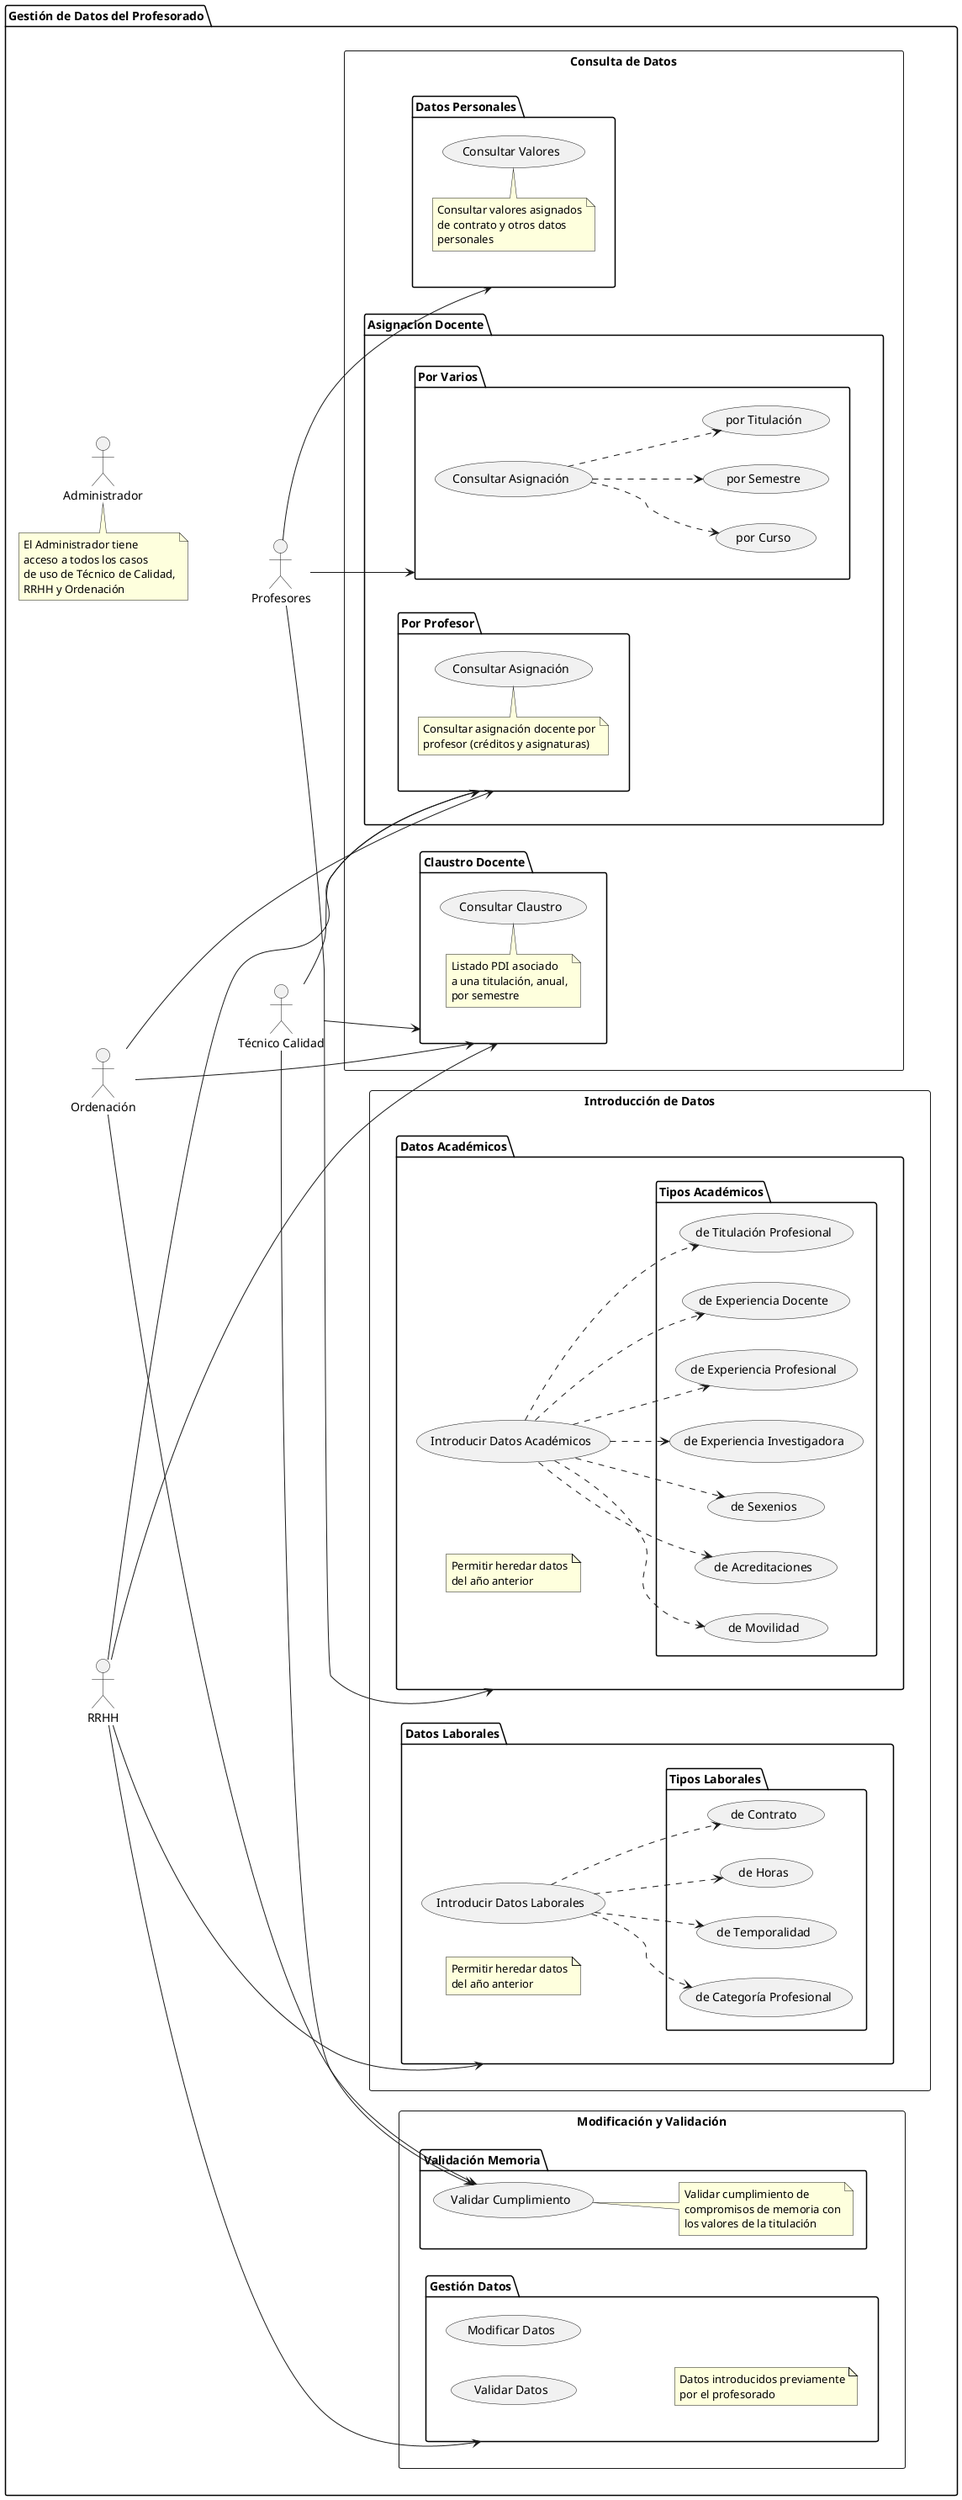 @startuml
left to right direction

package "Gestión de Datos del Profesorado" {
    actor "Profesores" as prof
    actor "Ordenación" as ord
    actor "Técnico Calidad" as tec
    actor "RRHH" as rrhh
    actor "Administrador" as admin
    
    together {
        rectangle "Introducción de Datos" {
            package "Datos Académicos" as datosAcadPackage {
                usecase "Introducir Datos Académicos" as datosAcad
                
                package "Tipos Académicos" {
                    usecase "de Experiencia Docente" as expDoc
                    usecase "de Experiencia Profesional" as expProf
                    usecase "de Experiencia Investigadora" as expInv
                    usecase "de Sexenios" as sexenios
                    usecase "de Acreditaciones" as acred
                    usecase "de Movilidad" as mov
                    usecase "de Titulación Profesional" as titProf
                }
                note "Permitir heredar datos\ndel año anterior" as notaDatosAcad
            }
            
            package "Datos Laborales" as datosLabPackage {
                usecase "Introducir Datos Laborales" as datosLab
                
                package "Tipos Laborales" {
                    usecase "de Contrato" as contrato
                    usecase "de Horas" as horas
                    usecase "de Temporalidad" as temp
                    usecase "de Categoría Profesional" as catProf
                }
                note "Permitir heredar datos\ndel año anterior" as notaDatosLab
            }
        }
        
        rectangle "Consulta de Datos" {
            package "Datos Personales" as datosPersonalesPackage {
                usecase "Consultar Valores" as consultaValores
                note top of consultaValores
                    Consultar valores asignados
                    de contrato y otros datos
                    personales
                end note
            }
            
            package "Asignacion Docente" as asignacionesDocentesPackage {
                together {
                    package "Por Varios" as porVarPackage {
                        usecase "Consultar Asignación" as consAsig
                        usecase "por Titulación" as porTit
                        usecase "por Curso" as porCurso
                        usecase "por Semestre" as porSem
                    }

                    package "Por Profesor" as porProfPackage {
                        usecase "Consultar Asignación" as consProf
                        note top of consProf
                            Consultar asignación docente por
                            profesor (créditos y asignaturas)
                        end note
                    }
                }
            }
            
            package "Claustro Docente" as claustroPackage {
                usecase "Consultar Claustro" as consClaustro
                note top of consClaustro
                    Listado PDI asociado
                    a una titulación, anual,
                    por semestre
                end note
            }
        }
        
        rectangle "Modificación y Validación" {
            package "Gestión Datos" as gestDatosPackage {
                usecase "Validar Datos"
                usecase "Modificar Datos"
                note "Datos introducidos previamente\npor el profesorado" as notaGestDatos
            }
            
            package "Validación Memoria" as valMemPackage {
                usecase "Validar Cumplimiento" as valCumpli1
                note right 
                    Validar cumplimiento de
                    compromisos de memoria con
                    los valores de la titulación
                end note
            }
        }
    }
    
    ' Relaciones de datos académicos
    datosAcad ..> expDoc
    datosAcad ..> expProf
    datosAcad ..> expInv
    datosAcad ..> sexenios
    datosAcad ..> acred
    datosAcad ..> mov
    datosAcad ..> titProf
    
    ' Relaciones de datos laborales
    datosLab ..> contrato
    datosLab ..> horas
    datosLab ..> temp
    datosLab ..> catProf
    
    ' Relaciones de asignación por asignatura
    consAsig ..> porTit
    consAsig ..> porCurso
    consAsig ..> porSem
    
    ' Relaciones de actores
    prof --> datosAcadPackage
    prof --> datosPersonalesPackage
    prof --> porVarPackage

    rrhh ---> gestDatosPackage
    rrhh ---> datosLabPackage
    rrhh ---> claustroPackage
    rrhh ---> porProfPackage

    ord ---> claustroPackage
    ord ---> porProfPackage
    ord ---> valCumpli1

    tec --> claustroPackage
    tec --> porProfPackage
    tec --> valCumpli1
    
    note top of admin
        El Administrador tiene
        acceso a todos los casos
        de uso de Técnico de Calidad,
        RRHH y Ordenación
    end note
}
@enduml